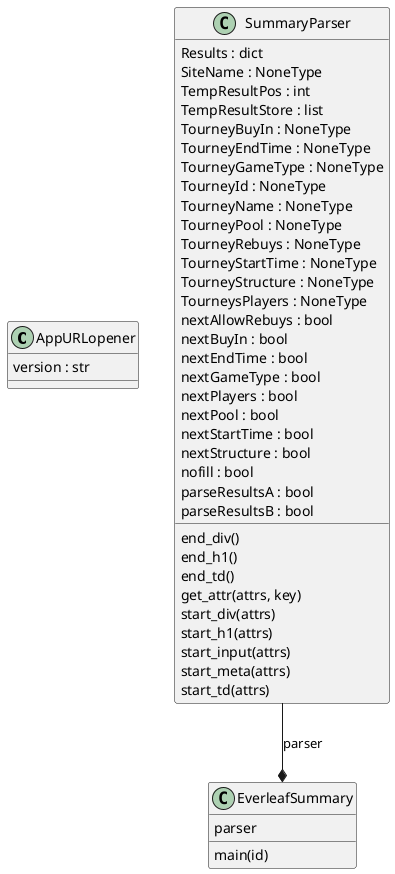 @startuml classes
set namespaceSeparator none
class "AppURLopener" as SummaryEverleaf.AppURLopener {
  version : str
}
class "EverleafSummary" as SummaryEverleaf.EverleafSummary {
  parser
  main(id)
}
class "SummaryParser" as SummaryEverleaf.SummaryParser {
  Results : dict
  SiteName : NoneType
  TempResultPos : int
  TempResultStore : list
  TourneyBuyIn : NoneType
  TourneyEndTime : NoneType
  TourneyGameType : NoneType
  TourneyId : NoneType
  TourneyName : NoneType
  TourneyPool : NoneType
  TourneyRebuys : NoneType
  TourneyStartTime : NoneType
  TourneyStructure : NoneType
  TourneysPlayers : NoneType
  nextAllowRebuys : bool
  nextBuyIn : bool
  nextEndTime : bool
  nextGameType : bool
  nextPlayers : bool
  nextPool : bool
  nextStartTime : bool
  nextStructure : bool
  nofill : bool
  parseResultsA : bool
  parseResultsB : bool
  end_div()
  end_h1()
  end_td()
  get_attr(attrs, key)
  start_div(attrs)
  start_h1(attrs)
  start_input(attrs)
  start_meta(attrs)
  start_td(attrs)
}
SummaryEverleaf.SummaryParser --* SummaryEverleaf.EverleafSummary : parser
@enduml
